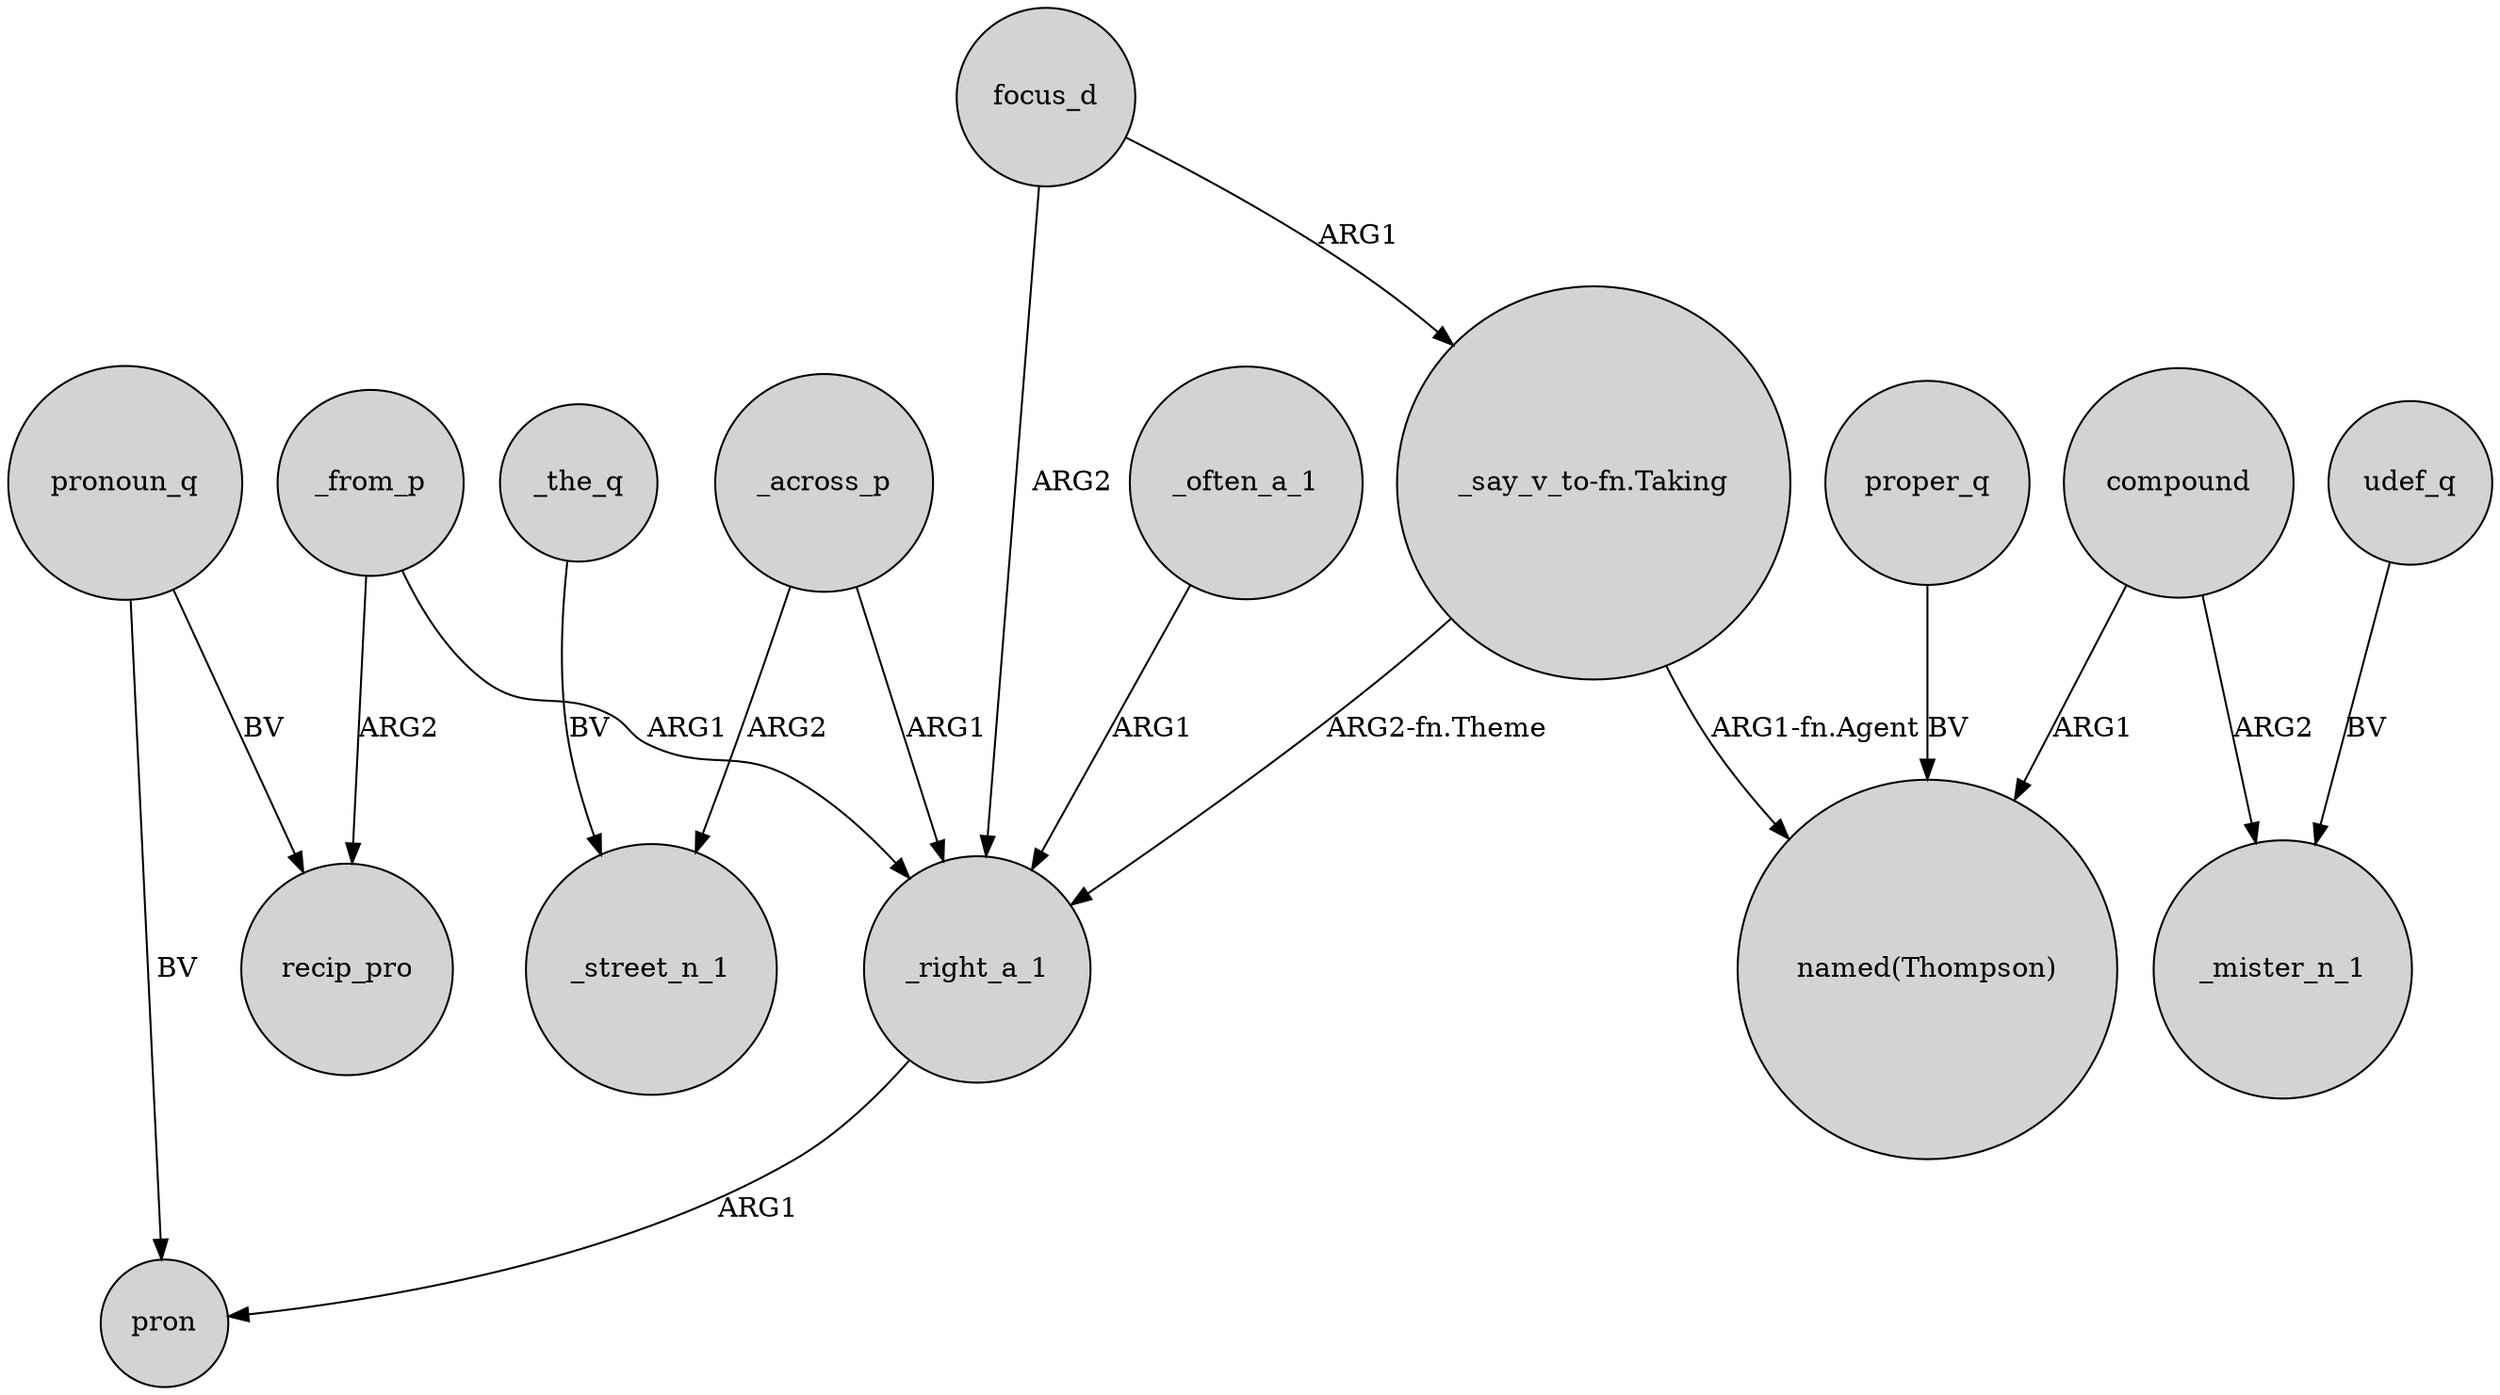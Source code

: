 digraph {
	node [shape=circle style=filled]
	pronoun_q -> recip_pro [label=BV]
	_across_p -> _right_a_1 [label=ARG1]
	compound -> _mister_n_1 [label=ARG2]
	udef_q -> _mister_n_1 [label=BV]
	_from_p -> _right_a_1 [label=ARG1]
	_from_p -> recip_pro [label=ARG2]
	focus_d -> _right_a_1 [label=ARG2]
	compound -> "named(Thompson)" [label=ARG1]
	focus_d -> "_say_v_to-fn.Taking" [label=ARG1]
	_the_q -> _street_n_1 [label=BV]
	"_say_v_to-fn.Taking" -> "named(Thompson)" [label="ARG1-fn.Agent"]
	_right_a_1 -> pron [label=ARG1]
	proper_q -> "named(Thompson)" [label=BV]
	"_say_v_to-fn.Taking" -> _right_a_1 [label="ARG2-fn.Theme"]
	_often_a_1 -> _right_a_1 [label=ARG1]
	_across_p -> _street_n_1 [label=ARG2]
	pronoun_q -> pron [label=BV]
}
